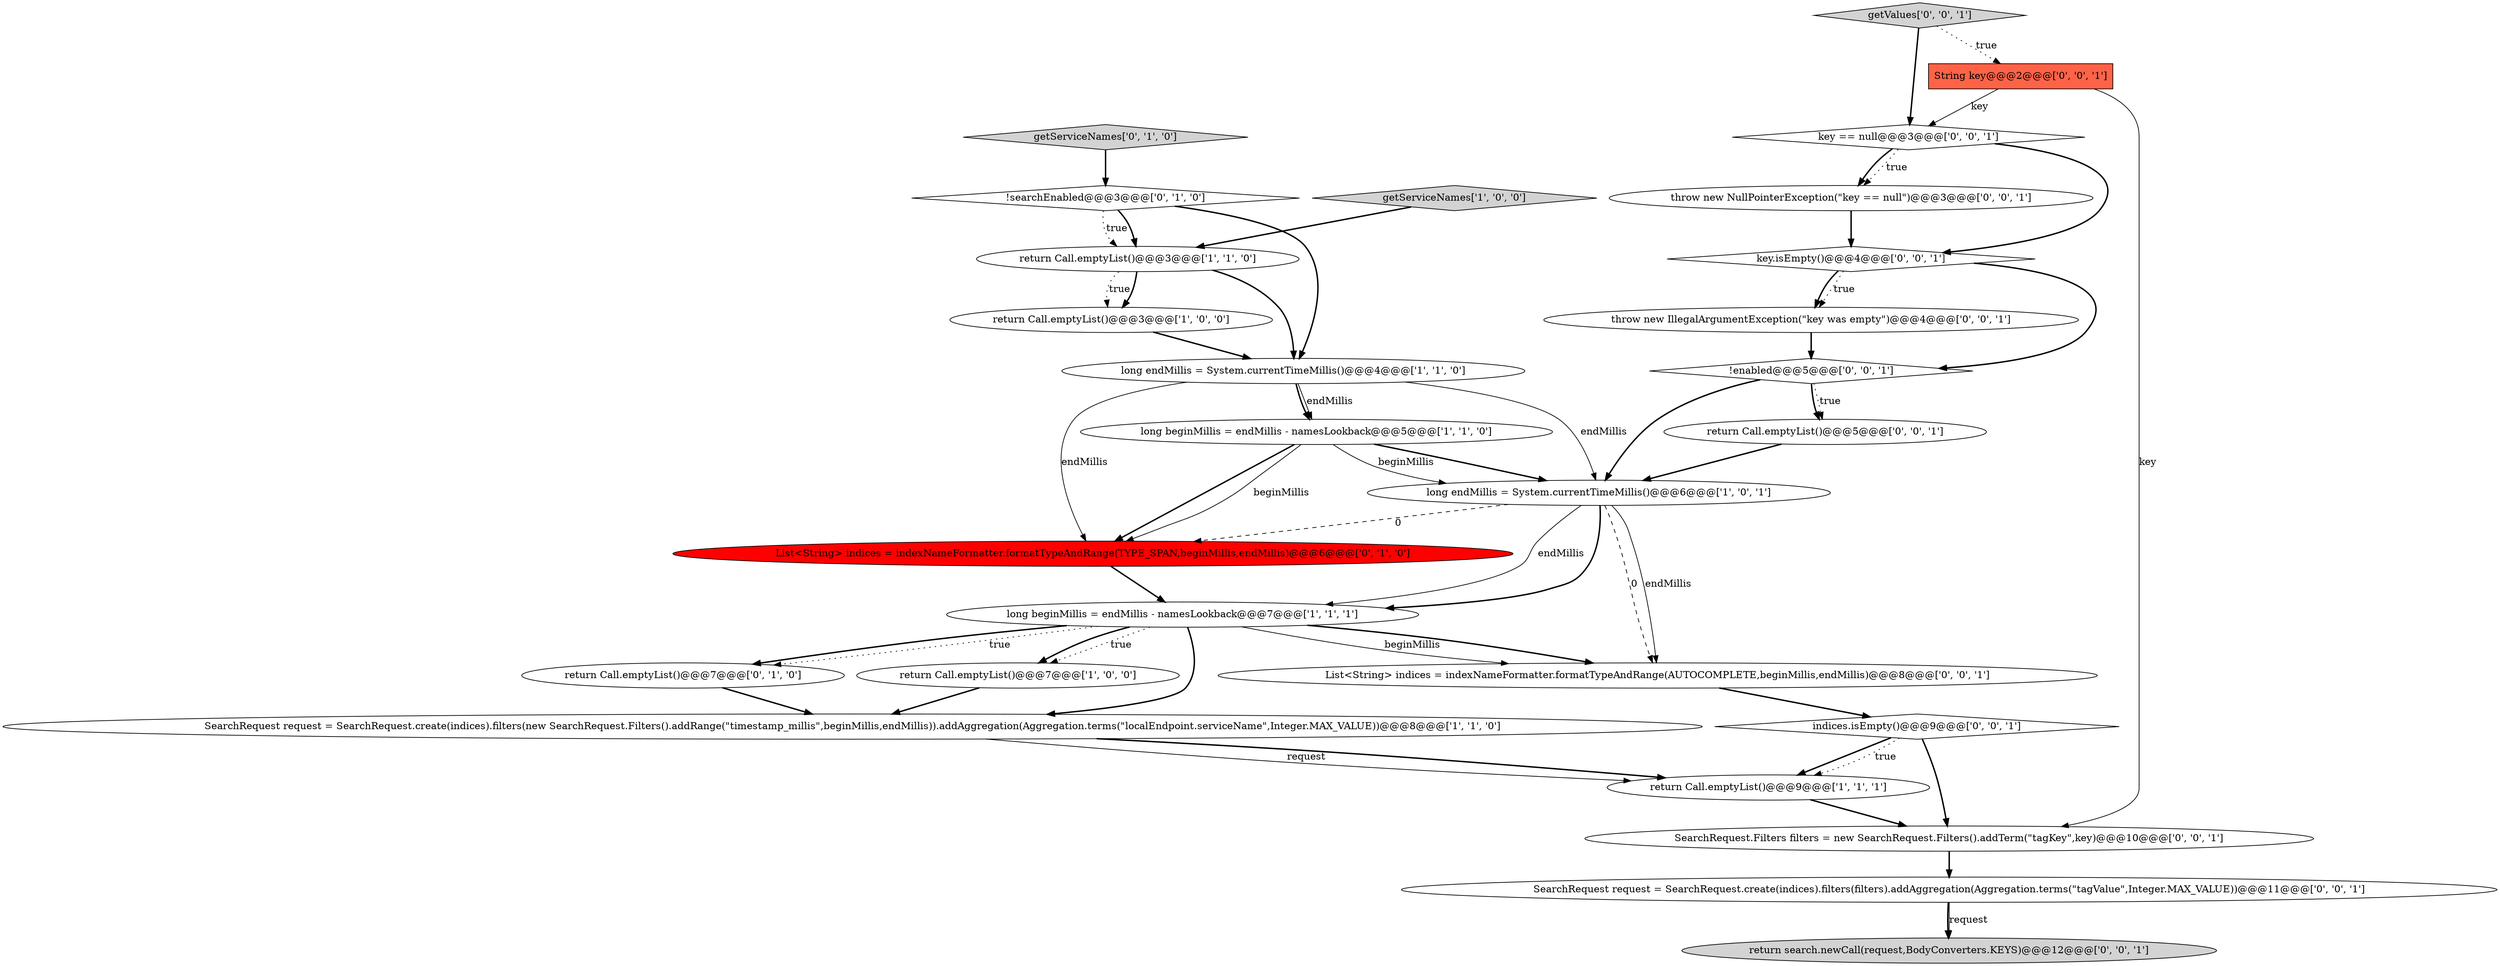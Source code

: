 digraph {
15 [style = filled, label = "getValues['0', '0', '1']", fillcolor = lightgray, shape = diamond image = "AAA0AAABBB3BBB"];
9 [style = filled, label = "return Call.emptyList()@@@3@@@['1', '1', '0']", fillcolor = white, shape = ellipse image = "AAA0AAABBB1BBB"];
4 [style = filled, label = "getServiceNames['1', '0', '0']", fillcolor = lightgray, shape = diamond image = "AAA0AAABBB1BBB"];
5 [style = filled, label = "return Call.emptyList()@@@9@@@['1', '1', '1']", fillcolor = white, shape = ellipse image = "AAA0AAABBB1BBB"];
12 [style = filled, label = "List<String> indices = indexNameFormatter.formatTypeAndRange(TYPE_SPAN,beginMillis,endMillis)@@@6@@@['0', '1', '0']", fillcolor = red, shape = ellipse image = "AAA1AAABBB2BBB"];
1 [style = filled, label = "long endMillis = System.currentTimeMillis()@@@4@@@['1', '1', '0']", fillcolor = white, shape = ellipse image = "AAA0AAABBB1BBB"];
3 [style = filled, label = "SearchRequest request = SearchRequest.create(indices).filters(new SearchRequest.Filters().addRange(\"timestamp_millis\",beginMillis,endMillis)).addAggregation(Aggregation.terms(\"localEndpoint.serviceName\",Integer.MAX_VALUE))@@@8@@@['1', '1', '0']", fillcolor = white, shape = ellipse image = "AAA0AAABBB1BBB"];
24 [style = filled, label = "key == null@@@3@@@['0', '0', '1']", fillcolor = white, shape = diamond image = "AAA0AAABBB3BBB"];
19 [style = filled, label = "!enabled@@@5@@@['0', '0', '1']", fillcolor = white, shape = diamond image = "AAA0AAABBB3BBB"];
2 [style = filled, label = "return Call.emptyList()@@@7@@@['1', '0', '0']", fillcolor = white, shape = ellipse image = "AAA0AAABBB1BBB"];
13 [style = filled, label = "getServiceNames['0', '1', '0']", fillcolor = lightgray, shape = diamond image = "AAA0AAABBB2BBB"];
23 [style = filled, label = "SearchRequest.Filters filters = new SearchRequest.Filters().addTerm(\"tagKey\",key)@@@10@@@['0', '0', '1']", fillcolor = white, shape = ellipse image = "AAA0AAABBB3BBB"];
22 [style = filled, label = "throw new NullPointerException(\"key == null\")@@@3@@@['0', '0', '1']", fillcolor = white, shape = ellipse image = "AAA0AAABBB3BBB"];
26 [style = filled, label = "String key@@@2@@@['0', '0', '1']", fillcolor = tomato, shape = box image = "AAA0AAABBB3BBB"];
20 [style = filled, label = "return search.newCall(request,BodyConverters.KEYS)@@@12@@@['0', '0', '1']", fillcolor = lightgray, shape = ellipse image = "AAA0AAABBB3BBB"];
11 [style = filled, label = "!searchEnabled@@@3@@@['0', '1', '0']", fillcolor = white, shape = diamond image = "AAA0AAABBB2BBB"];
18 [style = filled, label = "SearchRequest request = SearchRequest.create(indices).filters(filters).addAggregation(Aggregation.terms(\"tagValue\",Integer.MAX_VALUE))@@@11@@@['0', '0', '1']", fillcolor = white, shape = ellipse image = "AAA0AAABBB3BBB"];
21 [style = filled, label = "indices.isEmpty()@@@9@@@['0', '0', '1']", fillcolor = white, shape = diamond image = "AAA0AAABBB3BBB"];
17 [style = filled, label = "return Call.emptyList()@@@5@@@['0', '0', '1']", fillcolor = white, shape = ellipse image = "AAA0AAABBB3BBB"];
10 [style = filled, label = "return Call.emptyList()@@@7@@@['0', '1', '0']", fillcolor = white, shape = ellipse image = "AAA0AAABBB2BBB"];
7 [style = filled, label = "long endMillis = System.currentTimeMillis()@@@6@@@['1', '0', '1']", fillcolor = white, shape = ellipse image = "AAA0AAABBB1BBB"];
25 [style = filled, label = "key.isEmpty()@@@4@@@['0', '0', '1']", fillcolor = white, shape = diamond image = "AAA0AAABBB3BBB"];
6 [style = filled, label = "return Call.emptyList()@@@3@@@['1', '0', '0']", fillcolor = white, shape = ellipse image = "AAA0AAABBB1BBB"];
14 [style = filled, label = "throw new IllegalArgumentException(\"key was empty\")@@@4@@@['0', '0', '1']", fillcolor = white, shape = ellipse image = "AAA0AAABBB3BBB"];
16 [style = filled, label = "List<String> indices = indexNameFormatter.formatTypeAndRange(AUTOCOMPLETE,beginMillis,endMillis)@@@8@@@['0', '0', '1']", fillcolor = white, shape = ellipse image = "AAA0AAABBB3BBB"];
0 [style = filled, label = "long beginMillis = endMillis - namesLookback@@@5@@@['1', '1', '0']", fillcolor = white, shape = ellipse image = "AAA0AAABBB1BBB"];
8 [style = filled, label = "long beginMillis = endMillis - namesLookback@@@7@@@['1', '1', '1']", fillcolor = white, shape = ellipse image = "AAA0AAABBB1BBB"];
4->9 [style = bold, label=""];
8->16 [style = bold, label=""];
8->10 [style = bold, label=""];
22->25 [style = bold, label=""];
5->23 [style = bold, label=""];
11->1 [style = bold, label=""];
19->17 [style = dotted, label="true"];
3->5 [style = solid, label="request"];
8->2 [style = dotted, label="true"];
7->16 [style = dashed, label="0"];
2->3 [style = bold, label=""];
0->12 [style = bold, label=""];
8->3 [style = bold, label=""];
0->12 [style = solid, label="beginMillis"];
10->3 [style = bold, label=""];
14->19 [style = bold, label=""];
11->9 [style = dotted, label="true"];
25->14 [style = dotted, label="true"];
1->0 [style = bold, label=""];
25->14 [style = bold, label=""];
19->17 [style = bold, label=""];
8->10 [style = dotted, label="true"];
1->12 [style = solid, label="endMillis"];
26->23 [style = solid, label="key"];
9->6 [style = dotted, label="true"];
7->8 [style = bold, label=""];
11->9 [style = bold, label=""];
13->11 [style = bold, label=""];
24->22 [style = bold, label=""];
7->16 [style = solid, label="endMillis"];
9->6 [style = bold, label=""];
1->0 [style = solid, label="endMillis"];
0->7 [style = bold, label=""];
17->7 [style = bold, label=""];
6->1 [style = bold, label=""];
21->5 [style = bold, label=""];
18->20 [style = bold, label=""];
1->7 [style = solid, label="endMillis"];
3->5 [style = bold, label=""];
7->8 [style = solid, label="endMillis"];
8->2 [style = bold, label=""];
0->7 [style = solid, label="beginMillis"];
12->8 [style = bold, label=""];
24->22 [style = dotted, label="true"];
24->25 [style = bold, label=""];
16->21 [style = bold, label=""];
15->24 [style = bold, label=""];
8->16 [style = solid, label="beginMillis"];
25->19 [style = bold, label=""];
26->24 [style = solid, label="key"];
7->12 [style = dashed, label="0"];
9->1 [style = bold, label=""];
19->7 [style = bold, label=""];
18->20 [style = solid, label="request"];
23->18 [style = bold, label=""];
15->26 [style = dotted, label="true"];
21->5 [style = dotted, label="true"];
21->23 [style = bold, label=""];
}
